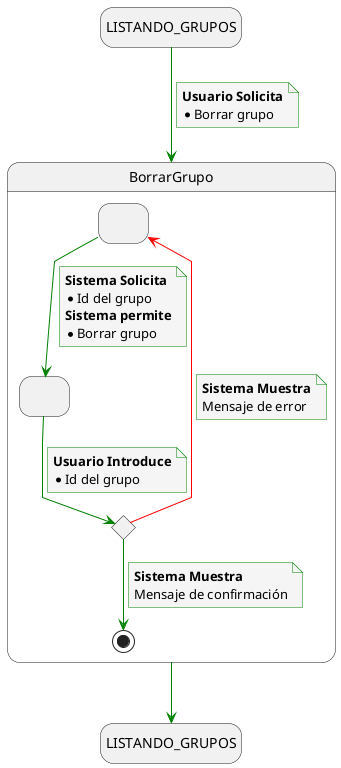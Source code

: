 @startuml borrar_grupo

skinparam {
    NoteBackgroundColor #whiteSmoke
    ArrowColor #green
    NoteBorderColor #green
    linetype polyline
}

hide empty description

state startState as "LISTANDO_GRUPOS"
state endState as "LISTANDO_GRUPOS"

startState --> BorrarGrupo
note on link
    <b>Usuario Solicita</b>
    * Borrar grupo
end note

BorrarGrupo --> endState

state BorrarGrupo {
    state solicitudFiltros as " "
    state envioFiltros as " "
    state revisionFiltrosEnviados <<choice>>

    solicitudFiltros --> envioFiltros
    note on link
        <b>Sistema Solicita</b>
        * Id del grupo
        <b>Sistema permite</b>
        * Borrar grupo
    end note

    envioFiltros --> revisionFiltrosEnviados
    note on link
        <b>Usuario Introduce</b>
        * Id del grupo
    end note

    revisionFiltrosEnviados -[#red]-> solicitudFiltros
    note on link
        <b>Sistema Muestra</b>
        Mensaje de error
    end note

    revisionFiltrosEnviados --> [*]
    note on link
        <b>Sistema Muestra</b>
        Mensaje de confirmación
    end note
}

@enduml
``